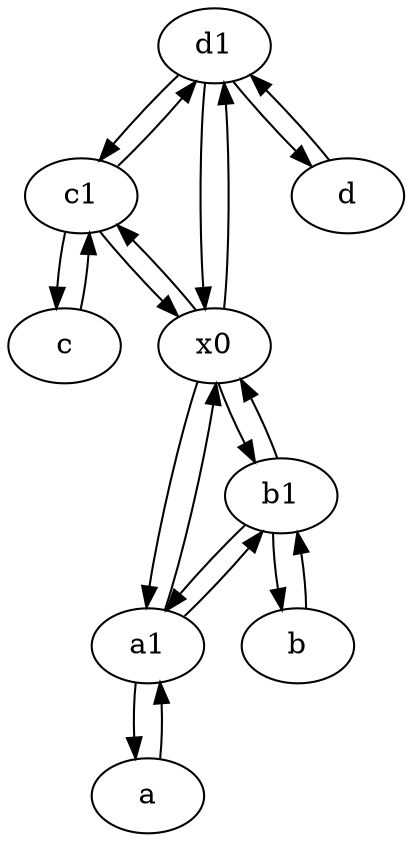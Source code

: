 digraph  {
	d1 [pos="25,30!"];
	a1 [pos="40,15!"];
	c [pos="20,10!"];
	b1 [pos="45,20!"];
	c1 [pos="30,15!"];
	a [pos="40,10!"];
	x0;
	b [pos="50,20!"];
	d [pos="20,30!"];
	a -> a1;
	d1 -> c1;
	x0 -> c1;
	x0 -> b1;
	c1 -> x0;
	x0 -> d1;
	b1 -> b;
	d1 -> d;
	b -> b1;
	b1 -> a1;
	c1 -> d1;
	d1 -> x0;
	a1 -> b1;
	c -> c1;
	a1 -> x0;
	a1 -> a;
	b1 -> x0;
	x0 -> a1;
	d -> d1;
	c1 -> c;

	}